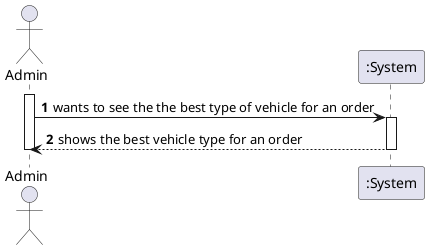 @startuml
autonumber
actor "Admin" as ADM

activate ADM
ADM -> ":System" : wants to see the the best type of vehicle for an order
activate ":System"
":System" --> ADM : shows the best vehicle type for an order
deactivate ":System"

deactivate ADM
@enduml
